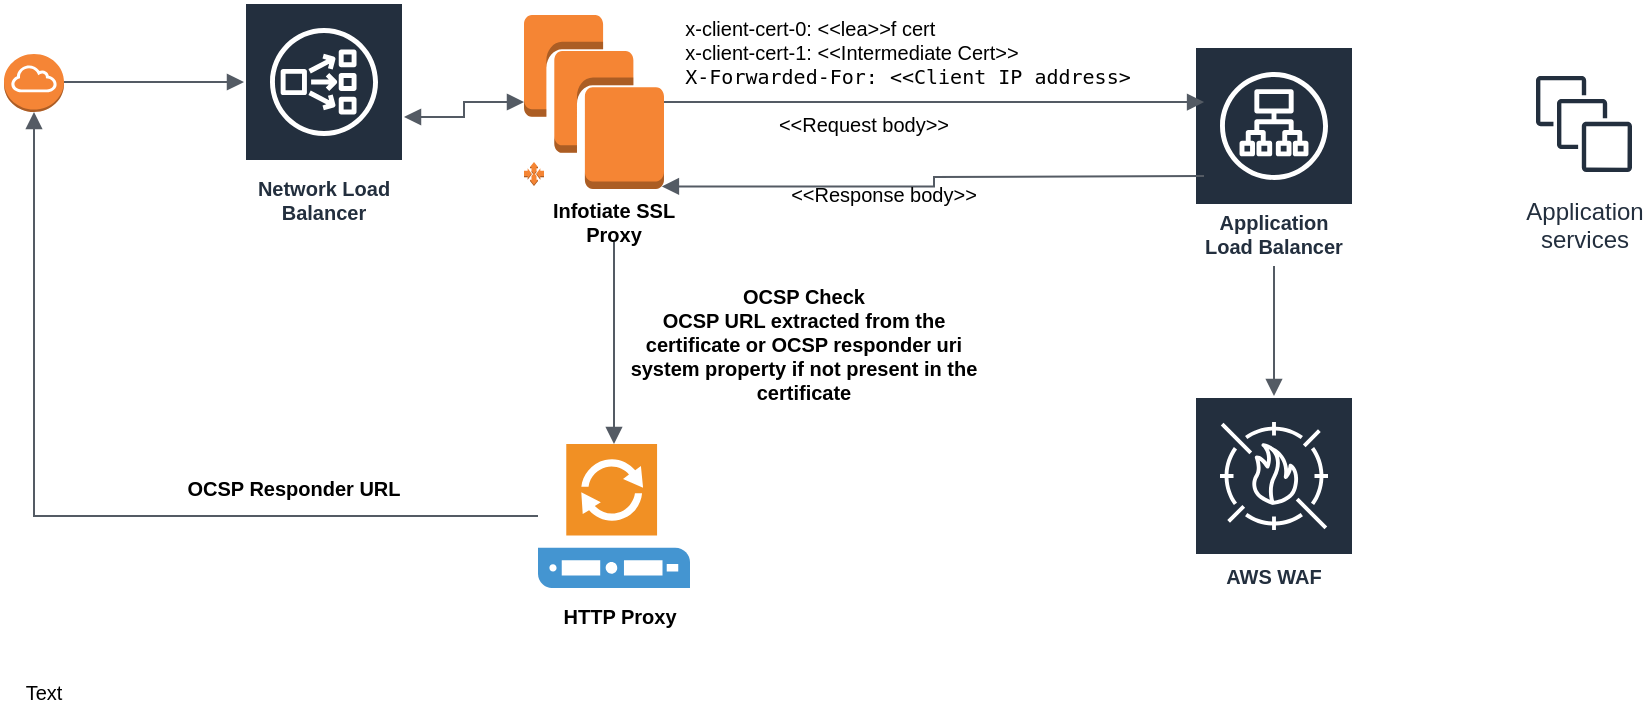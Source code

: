 <mxfile version="10.8.0" type="github"><diagram id="TOM_FElfY2ZmKe7y0cjm" name="Page-1"><mxGraphModel dx="992" dy="379" grid="1" gridSize="10" guides="1" tooltips="1" connect="1" arrows="1" fold="1" page="1" pageScale="1" pageWidth="1100" pageHeight="850" math="0" shadow="0"><root><mxCell id="0"/><mxCell id="1" parent="0"/><mxCell id="yleOs5-z1DEF0dYxDc5H-4" value="" style="outlineConnect=0;dashed=0;verticalLabelPosition=bottom;verticalAlign=top;align=center;html=1;shape=mxgraph.aws3.instances;fillColor=#F58534;gradientColor=none;strokeColor=#FFB570;strokeWidth=3;" vertex="1" parent="1"><mxGeometry x="430" y="211.5" width="70" height="87" as="geometry"/></mxCell><mxCell id="yleOs5-z1DEF0dYxDc5H-5" value="" style="outlineConnect=0;dashed=0;verticalLabelPosition=bottom;verticalAlign=top;align=center;html=1;shape=mxgraph.aws3.auto_scaling;fillColor=#F58534;gradientColor=none;strokeColor=#FFB570;strokeWidth=3;" vertex="1" parent="1"><mxGeometry x="430" y="285" width="10" height="12" as="geometry"/></mxCell><mxCell id="yleOs5-z1DEF0dYxDc5H-7" value="Network Load Balancer" style="outlineConnect=0;fontColor=#232F3E;gradientColor=none;strokeColor=#ffffff;fillColor=#232F3E;dashed=0;verticalLabelPosition=middle;verticalAlign=bottom;align=center;html=1;whiteSpace=wrap;fontSize=10;fontStyle=1;spacing=3;shape=mxgraph.aws4.productIcon;prIcon=mxgraph.aws4.network_load_balancer;" vertex="1" parent="1"><mxGeometry x="290" y="205" width="80" height="115" as="geometry"/></mxCell><mxCell id="yleOs5-z1DEF0dYxDc5H-8" value="Application Load Balancer" style="outlineConnect=0;fontColor=#232F3E;gradientColor=none;strokeColor=#ffffff;fillColor=#232F3E;dashed=0;verticalLabelPosition=middle;verticalAlign=bottom;align=center;html=1;whiteSpace=wrap;fontSize=10;fontStyle=1;spacing=3;shape=mxgraph.aws4.productIcon;prIcon=mxgraph.aws4.application_load_balancer;" vertex="1" parent="1"><mxGeometry x="765" y="227" width="80" height="110" as="geometry"/></mxCell><mxCell id="yleOs5-z1DEF0dYxDc5H-9" value="AWS WAF" style="outlineConnect=0;fontColor=#232F3E;gradientColor=none;strokeColor=#ffffff;fillColor=#232F3E;dashed=0;verticalLabelPosition=middle;verticalAlign=bottom;align=center;html=1;whiteSpace=wrap;fontSize=10;fontStyle=1;spacing=3;shape=mxgraph.aws4.productIcon;prIcon=mxgraph.aws4.waf;" vertex="1" parent="1"><mxGeometry x="765" y="402" width="80" height="100" as="geometry"/></mxCell><mxCell id="yleOs5-z1DEF0dYxDc5H-10" value="Infotiate SSL Proxy" style="text;html=1;strokeColor=none;fillColor=none;align=center;verticalAlign=middle;whiteSpace=wrap;rounded=0;dashed=1;fontStyle=1;fontFamily=Helvetica;fontSize=10;" vertex="1" parent="1"><mxGeometry x="440" y="305" width="70" height="20" as="geometry"/></mxCell><mxCell id="yleOs5-z1DEF0dYxDc5H-11" value="" style="shadow=0;dashed=0;html=1;strokeColor=none;fillColor=#4495D1;labelPosition=center;verticalLabelPosition=bottom;verticalAlign=top;align=center;outlineConnect=0;shape=mxgraph.veeam.proxy_server;fontFamily=Helvetica;fontSize=10;" vertex="1" parent="1"><mxGeometry x="437" y="426" width="76" height="72" as="geometry"/></mxCell><mxCell id="yleOs5-z1DEF0dYxDc5H-13" value="" style="outlineConnect=0;dashed=0;verticalLabelPosition=bottom;verticalAlign=top;align=center;html=1;shape=mxgraph.aws3.internet_gateway;fillColor=#F58536;gradientColor=none;strokeColor=#FFB570;strokeWidth=3;fontFamily=Helvetica;fontSize=10;" vertex="1" parent="1"><mxGeometry x="170" y="231" width="30" height="29" as="geometry"/></mxCell><mxCell id="yleOs5-z1DEF0dYxDc5H-14" value="" style="edgeStyle=orthogonalEdgeStyle;html=1;endArrow=block;elbow=vertical;startArrow=none;endFill=1;strokeColor=#545B64;rounded=0;fontFamily=Helvetica;fontSize=10;" edge="1" parent="1"><mxGeometry width="100" relative="1" as="geometry"><mxPoint x="200" y="245" as="sourcePoint"/><mxPoint x="290" y="245" as="targetPoint"/></mxGeometry></mxCell><mxCell id="yleOs5-z1DEF0dYxDc5H-15" value="" style="edgeStyle=orthogonalEdgeStyle;html=1;endArrow=block;elbow=vertical;startArrow=block;endFill=1;strokeColor=#545B64;rounded=0;fontFamily=Helvetica;fontSize=10;entryX=0;entryY=0.5;entryDx=0;entryDy=0;entryPerimeter=0;startFill=1;" edge="1" parent="1" source="yleOs5-z1DEF0dYxDc5H-7" target="yleOs5-z1DEF0dYxDc5H-4"><mxGeometry width="100" relative="1" as="geometry"><mxPoint x="380" y="230" as="sourcePoint"/><mxPoint x="370" y="320" as="targetPoint"/></mxGeometry></mxCell><mxCell id="yleOs5-z1DEF0dYxDc5H-16" value="" style="edgeStyle=orthogonalEdgeStyle;html=1;endArrow=block;elbow=vertical;startArrow=none;endFill=1;strokeColor=#545B64;rounded=0;fontFamily=Helvetica;fontSize=10;exitX=1;exitY=0.5;exitDx=0;exitDy=0;exitPerimeter=0;entryX=0.063;entryY=0.255;entryDx=0;entryDy=0;entryPerimeter=0;" edge="1" parent="1" source="yleOs5-z1DEF0dYxDc5H-4" target="yleOs5-z1DEF0dYxDc5H-8"><mxGeometry width="100" relative="1" as="geometry"><mxPoint x="170" y="500" as="sourcePoint"/><mxPoint x="730" y="255" as="targetPoint"/></mxGeometry></mxCell><mxCell id="yleOs5-z1DEF0dYxDc5H-17" value="" style="edgeStyle=orthogonalEdgeStyle;html=1;endArrow=block;elbow=vertical;startArrow=none;endFill=1;strokeColor=#545B64;rounded=0;fontFamily=Helvetica;fontSize=10;" edge="1" parent="1" source="yleOs5-z1DEF0dYxDc5H-8" target="yleOs5-z1DEF0dYxDc5H-9"><mxGeometry width="100" relative="1" as="geometry"><mxPoint x="885" y="377" as="sourcePoint"/><mxPoint x="985" y="377" as="targetPoint"/></mxGeometry></mxCell><mxCell id="yleOs5-z1DEF0dYxDc5H-18" value="" style="edgeStyle=orthogonalEdgeStyle;html=1;endArrow=block;elbow=vertical;startArrow=none;endFill=1;strokeColor=#545B64;rounded=0;fontFamily=Helvetica;fontSize=10;exitX=0.5;exitY=1;exitDx=0;exitDy=0;" edge="1" parent="1" source="yleOs5-z1DEF0dYxDc5H-10" target="yleOs5-z1DEF0dYxDc5H-11"><mxGeometry width="100" relative="1" as="geometry"><mxPoint x="300" y="370" as="sourcePoint"/><mxPoint x="400" y="370" as="targetPoint"/></mxGeometry></mxCell><mxCell id="yleOs5-z1DEF0dYxDc5H-19" value="HTTP Proxy" style="text;html=1;strokeColor=none;fillColor=none;align=center;verticalAlign=middle;whiteSpace=wrap;rounded=0;dashed=1;fontStyle=1;fontFamily=Helvetica;fontSize=10;" vertex="1" parent="1"><mxGeometry x="443" y="502" width="70" height="20" as="geometry"/></mxCell><mxCell id="yleOs5-z1DEF0dYxDc5H-20" value="" style="edgeStyle=orthogonalEdgeStyle;html=1;endArrow=block;elbow=vertical;startArrow=none;endFill=1;strokeColor=#545B64;rounded=0;fontFamily=Helvetica;fontSize=10;entryX=0.5;entryY=1;entryDx=0;entryDy=0;entryPerimeter=0;" edge="1" parent="1" source="yleOs5-z1DEF0dYxDc5H-11" target="yleOs5-z1DEF0dYxDc5H-13"><mxGeometry width="100" relative="1" as="geometry"><mxPoint x="170" y="510" as="sourcePoint"/><mxPoint x="270" y="510" as="targetPoint"/></mxGeometry></mxCell><mxCell id="yleOs5-z1DEF0dYxDc5H-21" value="OCSP Responder URL" style="text;html=1;strokeColor=none;fillColor=none;align=center;verticalAlign=middle;whiteSpace=wrap;rounded=0;dashed=1;fontStyle=1;fontFamily=Helvetica;fontSize=10;" vertex="1" parent="1"><mxGeometry x="260" y="438" width="110" height="20" as="geometry"/></mxCell><mxCell id="yleOs5-z1DEF0dYxDc5H-22" value="&lt;div align=&quot;left&quot;&gt;x-client-cert-0: &amp;lt;&amp;lt;lea&amp;gt;&amp;gt;f cert&lt;/div&gt;&lt;div align=&quot;left&quot;&gt;x-client-cert-1: &amp;lt;&amp;lt;Intermediate Cert&amp;gt;&amp;gt;&lt;/div&gt;&lt;div align=&quot;left&quot;&gt;&lt;code&gt;X-Forwarded-For: &amp;lt;&amp;lt;Client IP address&amp;gt;&lt;br&gt;&lt;/code&gt;&lt;/div&gt;" style="text;html=1;strokeColor=none;fillColor=none;align=center;verticalAlign=middle;whiteSpace=wrap;rounded=0;dashed=1;fontFamily=Helvetica;fontSize=10;" vertex="1" parent="1"><mxGeometry x="502" y="220" width="240" height="20" as="geometry"/></mxCell><mxCell id="yleOs5-z1DEF0dYxDc5H-23" value="Text" style="text;html=1;strokeColor=none;fillColor=none;align=center;verticalAlign=middle;whiteSpace=wrap;rounded=0;dashed=1;fontFamily=Helvetica;fontSize=10;" vertex="1" parent="1"><mxGeometry x="170" y="540" width="40" height="20" as="geometry"/></mxCell><mxCell id="yleOs5-z1DEF0dYxDc5H-24" value="&amp;lt;&amp;lt;Request body&amp;gt;&amp;gt;" style="text;html=1;strokeColor=none;fillColor=none;align=center;verticalAlign=middle;whiteSpace=wrap;rounded=0;dashed=1;fontFamily=Helvetica;fontSize=10;" vertex="1" parent="1"><mxGeometry x="540" y="256" width="120" height="20" as="geometry"/></mxCell><mxCell id="yleOs5-z1DEF0dYxDc5H-25" value="" style="edgeStyle=orthogonalEdgeStyle;html=1;endArrow=none;elbow=vertical;startArrow=block;startFill=1;strokeColor=#545B64;rounded=0;fontFamily=Helvetica;fontSize=10;exitX=0.985;exitY=0.985;exitDx=0;exitDy=0;exitPerimeter=0;" edge="1" parent="1" source="yleOs5-z1DEF0dYxDc5H-4"><mxGeometry width="100" relative="1" as="geometry"><mxPoint x="510" y="292" as="sourcePoint"/><mxPoint x="770" y="292" as="targetPoint"/></mxGeometry></mxCell><mxCell id="yleOs5-z1DEF0dYxDc5H-26" value="&amp;lt;&amp;lt;Response body&amp;gt;&amp;gt;" style="text;html=1;strokeColor=none;fillColor=none;align=center;verticalAlign=middle;whiteSpace=wrap;rounded=0;dashed=1;fontFamily=Helvetica;fontSize=10;" vertex="1" parent="1"><mxGeometry x="550" y="291" width="120" height="20" as="geometry"/></mxCell><mxCell id="yleOs5-z1DEF0dYxDc5H-27" value="&lt;div&gt;OCSP Check&lt;/div&gt;&lt;div&gt;OCSP URL extracted from the certificate or OCSP responder uri system property if not present in the certificate&lt;br&gt;&lt;/div&gt;" style="text;html=1;strokeColor=none;fillColor=none;align=center;verticalAlign=middle;whiteSpace=wrap;rounded=0;dashed=1;fontStyle=1;fontFamily=Helvetica;fontSize=10;" vertex="1" parent="1"><mxGeometry x="480" y="337.5" width="180" height="76" as="geometry"/></mxCell><mxCell id="yleOs5-z1DEF0dYxDc5H-28" value="&lt;div&gt;Application &lt;br&gt;&lt;/div&gt;&lt;div&gt;services&lt;/div&gt;" style="outlineConnect=0;fontColor=#232F3E;gradientColor=none;strokeColor=#232F3E;fillColor=#ffffff;dashed=0;verticalLabelPosition=bottom;verticalAlign=top;align=center;html=1;fontSize=12;fontStyle=0;aspect=fixed;shape=mxgraph.aws4.resourceIcon;resIcon=mxgraph.aws4.instances;" vertex="1" parent="1"><mxGeometry x="930" y="236" width="60" height="60" as="geometry"/></mxCell></root></mxGraphModel></diagram></mxfile>